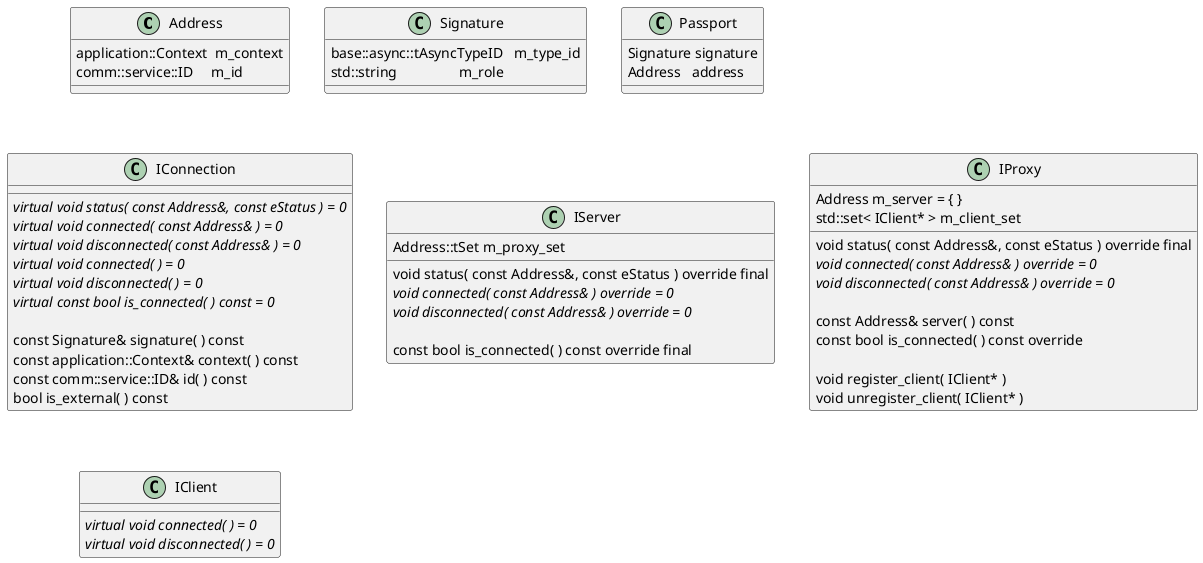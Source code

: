 @startuml(id=service)



class Address
{
   {field} application::Context  m_context
   {field} comm::service::ID     m_id
}

class Signature
{
   {field} base::async::tAsyncTypeID   m_type_id
   {field} std::string                 m_role
}

class Passport
{
   {field} Signature signature
   {field} Address   address
}



class IConnection
{
   {abstract} virtual void status( const Address&, const eStatus ) = 0
   {abstract} virtual void connected( const Address& ) = 0
   {abstract} virtual void disconnected( const Address& ) = 0
   {abstract} virtual void connected( ) = 0
   {abstract} virtual void disconnected( ) = 0
   {abstract} virtual const bool is_connected( ) const = 0

   const Signature& signature( ) const
   const application::Context& context( ) const
   const comm::service::ID& id( ) const
   bool is_external( ) const
}

class IServer
{
   void status( const Address&, const eStatus ) override final
   {abstract} void connected( const Address& ) override = 0
   {abstract} void disconnected( const Address& ) override = 0

   const bool is_connected( ) const override final

   {field} Address::tSet m_proxy_set
}

class IProxy
{
   void status( const Address&, const eStatus ) override final
   {abstract} void connected( const Address& ) override = 0
   {abstract} void disconnected( const Address& ) override = 0

   const Address& server( ) const
   const bool is_connected( ) const override

   void register_client( IClient* )
   void unregister_client( IClient* )

   {field} Address m_server = { }
   {field} std::set< IClient* > m_client_set
}

class IClient
{
   {abstract} virtual void connected( ) = 0
   {abstract} virtual void disconnected( ) = 0
}



@enduml
